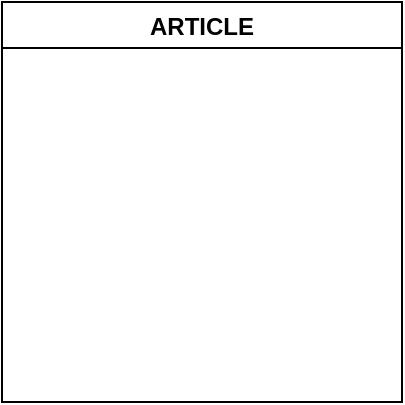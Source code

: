 <mxfile version="20.0.4" type="github">
  <diagram id="3ebjs5XNTuuarmOKwB-D" name="Page-1">
    <mxGraphModel dx="1038" dy="547" grid="1" gridSize="10" guides="1" tooltips="1" connect="1" arrows="1" fold="1" page="1" pageScale="1" pageWidth="827" pageHeight="1169" math="0" shadow="0">
      <root>
        <mxCell id="0" />
        <mxCell id="1" parent="0" />
        <mxCell id="qauvF9IgAyFSzNcUQxUS-1" value="ARTICLE" style="swimlane;" vertex="1" parent="1">
          <mxGeometry x="310" y="150" width="200" height="200" as="geometry" />
        </mxCell>
      </root>
    </mxGraphModel>
  </diagram>
</mxfile>
